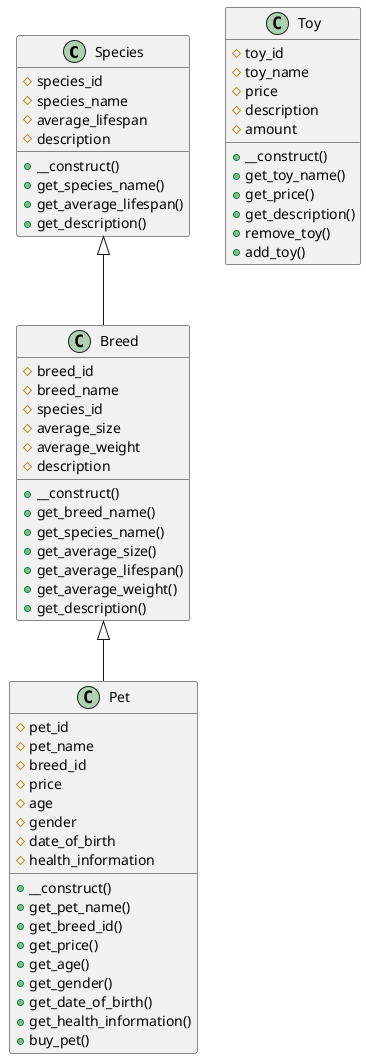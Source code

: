@startuml

class Species {
    #species_id
    #species_name
    #average_lifespan
    #description
    +__construct()
    +get_species_name()
    +get_average_lifespan()
    +get_description()
}

class Breed extends Species {
    #breed_id
    #breed_name
    #species_id
    #average_size
    #average_weight
    #description
    +__construct()
    +get_breed_name()
    +get_species_name()
    +get_average_size()
    +get_average_lifespan()
    +get_average_weight()
    +get_description()
}

class Pet extends Breed {
    #pet_id
    #pet_name
    #breed_id
    #price 
    #age
    #gender
    #date_of_birth
    #health_information
    +__construct()
    +get_pet_name()
    +get_breed_id()
    +get_price()
    +get_age()
    +get_gender()
    +get_date_of_birth()
    +get_health_information()
    +buy_pet()
}

class Toy {
    #toy_id
    #toy_name
    #price
    #description
    #amount
    +__construct()
    +get_toy_name()
    +get_price()
    +get_description()
    +remove_toy()
    +add_toy()
}


@enduml